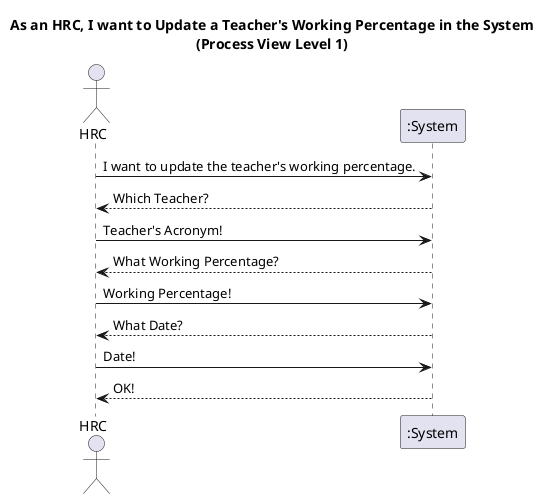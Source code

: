 @startuml
title As an HRC, I want to Update a Teacher's Working Percentage in the System\n(Process View Level 1)

actor HRC
participant ":System" as system

HRC -> system: I want to update the teacher's working percentage.
system --> HRC: Which Teacher?
HRC -> system: Teacher's Acronym!
system --> HRC: What Working Percentage?
HRC -> system: Working Percentage!
system --> HRC: What Date?
HRC -> system: Date!

system --> HRC: OK!

@enduml
